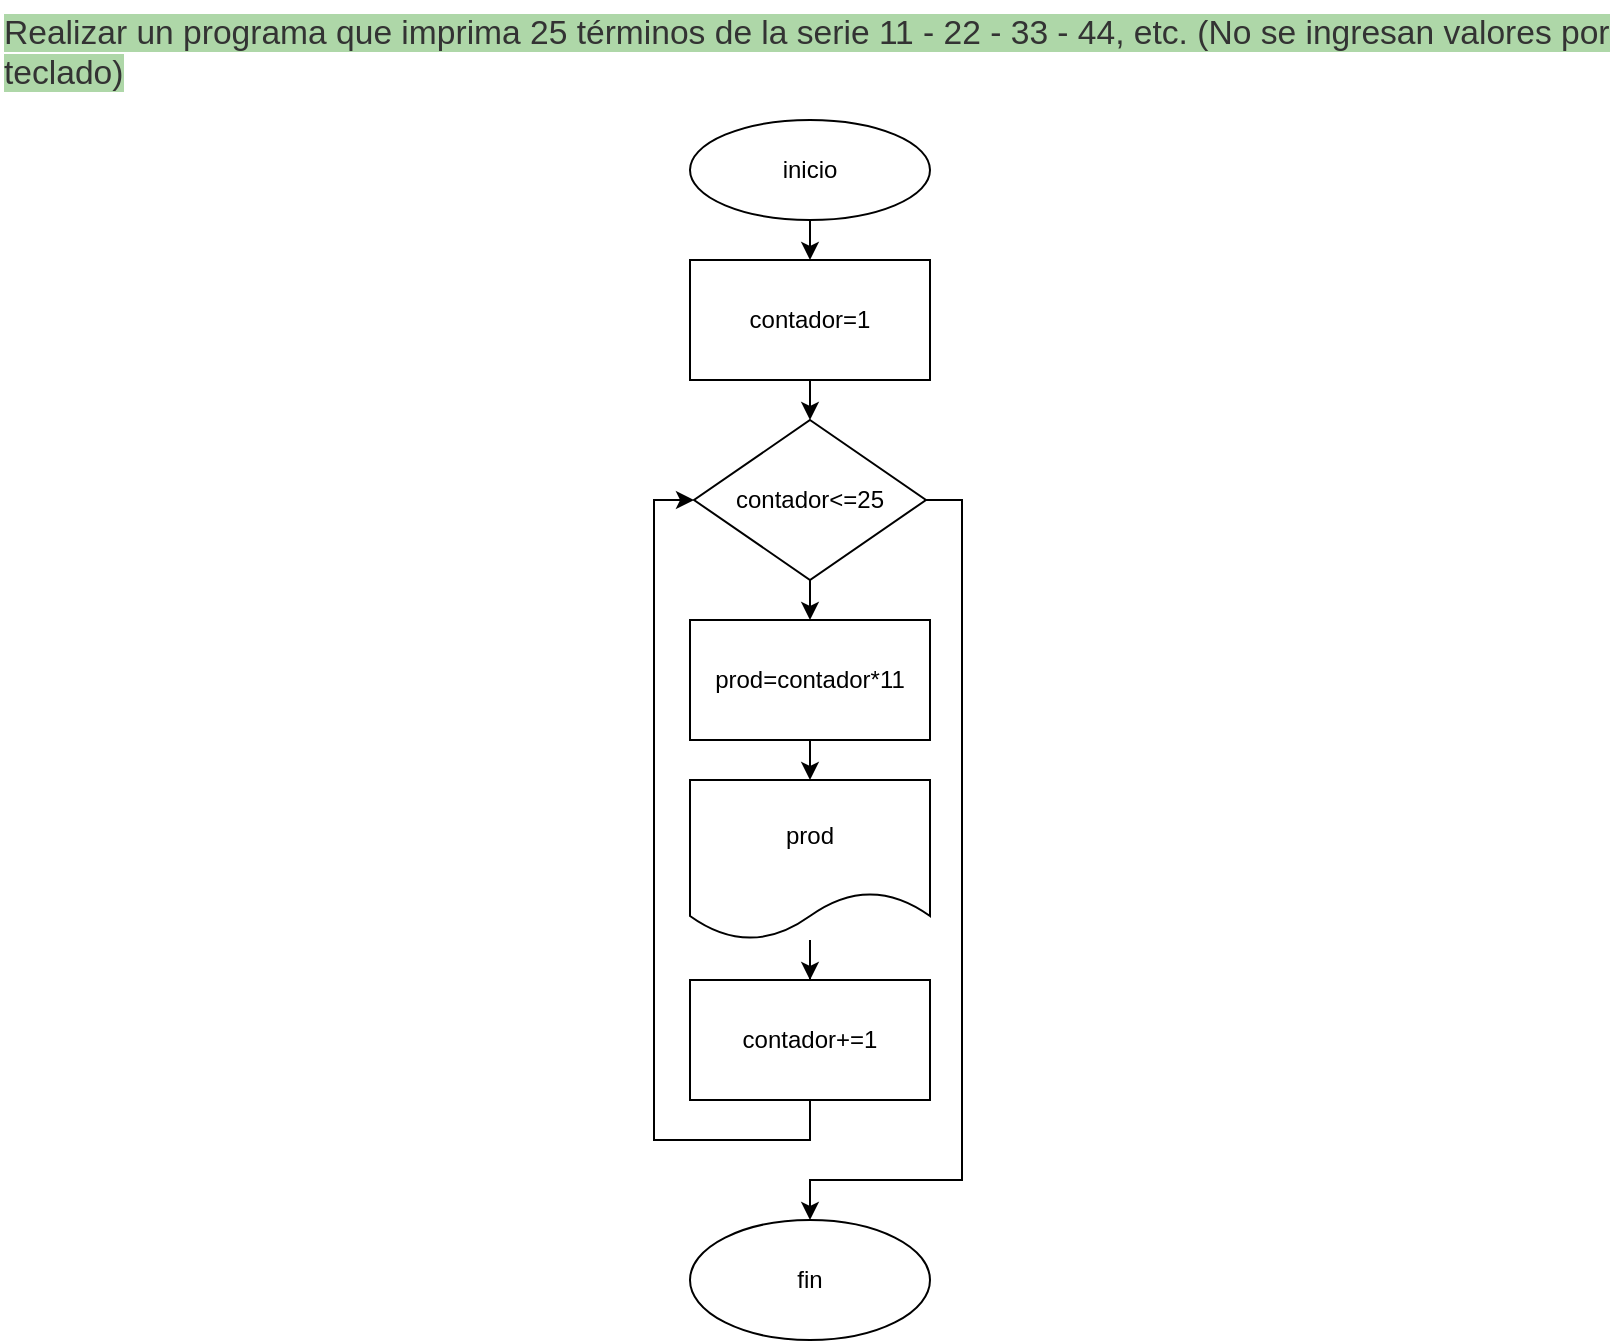 <mxfile version="20.6.2" type="device"><diagram id="PjDzLJLweXqBWcYeyHRj" name="Página-1"><mxGraphModel dx="852" dy="514" grid="1" gridSize="10" guides="1" tooltips="1" connect="1" arrows="1" fold="1" page="1" pageScale="1" pageWidth="827" pageHeight="1169" math="0" shadow="0"><root><mxCell id="0"/><mxCell id="1" parent="0"/><mxCell id="jLZKs4qBe3tV3uECIH4o-1" value="&lt;span style=&quot;color: rgb(51, 51, 51); font-family: sans-serif, arial; font-size: 16.8px; font-style: normal; font-variant-ligatures: normal; font-variant-caps: normal; font-weight: 400; letter-spacing: normal; orphans: 2; text-align: left; text-indent: 0px; text-transform: none; widows: 2; word-spacing: 0px; -webkit-text-stroke-width: 0px; background-color: rgb(174, 215, 168); text-decoration-thickness: initial; text-decoration-style: initial; text-decoration-color: initial; float: none; display: inline !important;&quot;&gt;Realizar un programa que imprima 25 términos de la serie 11 - 22 - 33 - 44, etc. (No se ingresan valores por teclado)&lt;/span&gt;" style="text;whiteSpace=wrap;html=1;" vertex="1" parent="1"><mxGeometry x="9" width="810" height="50" as="geometry"/></mxCell><mxCell id="jLZKs4qBe3tV3uECIH4o-4" style="edgeStyle=orthogonalEdgeStyle;rounded=0;orthogonalLoop=1;jettySize=auto;html=1;exitX=0.5;exitY=1;exitDx=0;exitDy=0;entryX=0.5;entryY=0;entryDx=0;entryDy=0;" edge="1" parent="1" source="jLZKs4qBe3tV3uECIH4o-2" target="jLZKs4qBe3tV3uECIH4o-3"><mxGeometry relative="1" as="geometry"/></mxCell><mxCell id="jLZKs4qBe3tV3uECIH4o-2" value="inicio" style="ellipse;whiteSpace=wrap;html=1;" vertex="1" parent="1"><mxGeometry x="354" y="60" width="120" height="50" as="geometry"/></mxCell><mxCell id="jLZKs4qBe3tV3uECIH4o-6" style="edgeStyle=orthogonalEdgeStyle;rounded=0;orthogonalLoop=1;jettySize=auto;html=1;exitX=0.5;exitY=1;exitDx=0;exitDy=0;entryX=0.5;entryY=0;entryDx=0;entryDy=0;" edge="1" parent="1" source="jLZKs4qBe3tV3uECIH4o-3" target="jLZKs4qBe3tV3uECIH4o-5"><mxGeometry relative="1" as="geometry"/></mxCell><mxCell id="jLZKs4qBe3tV3uECIH4o-3" value="contador=1" style="rounded=0;whiteSpace=wrap;html=1;" vertex="1" parent="1"><mxGeometry x="354" y="130" width="120" height="60" as="geometry"/></mxCell><mxCell id="jLZKs4qBe3tV3uECIH4o-10" style="edgeStyle=orthogonalEdgeStyle;rounded=0;orthogonalLoop=1;jettySize=auto;html=1;exitX=0.5;exitY=1;exitDx=0;exitDy=0;entryX=0.5;entryY=0;entryDx=0;entryDy=0;" edge="1" parent="1" source="jLZKs4qBe3tV3uECIH4o-5" target="jLZKs4qBe3tV3uECIH4o-8"><mxGeometry relative="1" as="geometry"/></mxCell><mxCell id="jLZKs4qBe3tV3uECIH4o-15" style="edgeStyle=orthogonalEdgeStyle;rounded=0;orthogonalLoop=1;jettySize=auto;html=1;exitX=1;exitY=0.5;exitDx=0;exitDy=0;entryX=0.5;entryY=0;entryDx=0;entryDy=0;" edge="1" parent="1" source="jLZKs4qBe3tV3uECIH4o-5" target="jLZKs4qBe3tV3uECIH4o-14"><mxGeometry relative="1" as="geometry"><Array as="points"><mxPoint x="490" y="250"/><mxPoint x="490" y="590"/><mxPoint x="414" y="590"/></Array></mxGeometry></mxCell><mxCell id="jLZKs4qBe3tV3uECIH4o-5" value="contador&amp;lt;=25" style="rhombus;whiteSpace=wrap;html=1;" vertex="1" parent="1"><mxGeometry x="356" y="210" width="116" height="80" as="geometry"/></mxCell><mxCell id="jLZKs4qBe3tV3uECIH4o-12" style="edgeStyle=orthogonalEdgeStyle;rounded=0;orthogonalLoop=1;jettySize=auto;html=1;exitX=0.5;exitY=1;exitDx=0;exitDy=0;entryX=0.5;entryY=0;entryDx=0;entryDy=0;" edge="1" parent="1" source="jLZKs4qBe3tV3uECIH4o-8" target="jLZKs4qBe3tV3uECIH4o-11"><mxGeometry relative="1" as="geometry"/></mxCell><mxCell id="jLZKs4qBe3tV3uECIH4o-8" value="prod=contador*11" style="rounded=0;whiteSpace=wrap;html=1;" vertex="1" parent="1"><mxGeometry x="354" y="310" width="120" height="60" as="geometry"/></mxCell><mxCell id="jLZKs4qBe3tV3uECIH4o-17" style="edgeStyle=orthogonalEdgeStyle;rounded=0;orthogonalLoop=1;jettySize=auto;html=1;entryX=0.5;entryY=0;entryDx=0;entryDy=0;" edge="1" parent="1" source="jLZKs4qBe3tV3uECIH4o-11" target="jLZKs4qBe3tV3uECIH4o-16"><mxGeometry relative="1" as="geometry"/></mxCell><mxCell id="jLZKs4qBe3tV3uECIH4o-11" value="prod" style="shape=document;whiteSpace=wrap;html=1;boundedLbl=1;" vertex="1" parent="1"><mxGeometry x="354" y="390" width="120" height="80" as="geometry"/></mxCell><mxCell id="jLZKs4qBe3tV3uECIH4o-14" value="fin" style="ellipse;whiteSpace=wrap;html=1;" vertex="1" parent="1"><mxGeometry x="354" y="610" width="120" height="60" as="geometry"/></mxCell><mxCell id="jLZKs4qBe3tV3uECIH4o-18" style="edgeStyle=orthogonalEdgeStyle;rounded=0;orthogonalLoop=1;jettySize=auto;html=1;exitX=0.5;exitY=1;exitDx=0;exitDy=0;entryX=0;entryY=0.5;entryDx=0;entryDy=0;" edge="1" parent="1" source="jLZKs4qBe3tV3uECIH4o-16" target="jLZKs4qBe3tV3uECIH4o-5"><mxGeometry relative="1" as="geometry"/></mxCell><mxCell id="jLZKs4qBe3tV3uECIH4o-16" value="contador+=1" style="rounded=0;whiteSpace=wrap;html=1;" vertex="1" parent="1"><mxGeometry x="354" y="490" width="120" height="60" as="geometry"/></mxCell></root></mxGraphModel></diagram></mxfile>